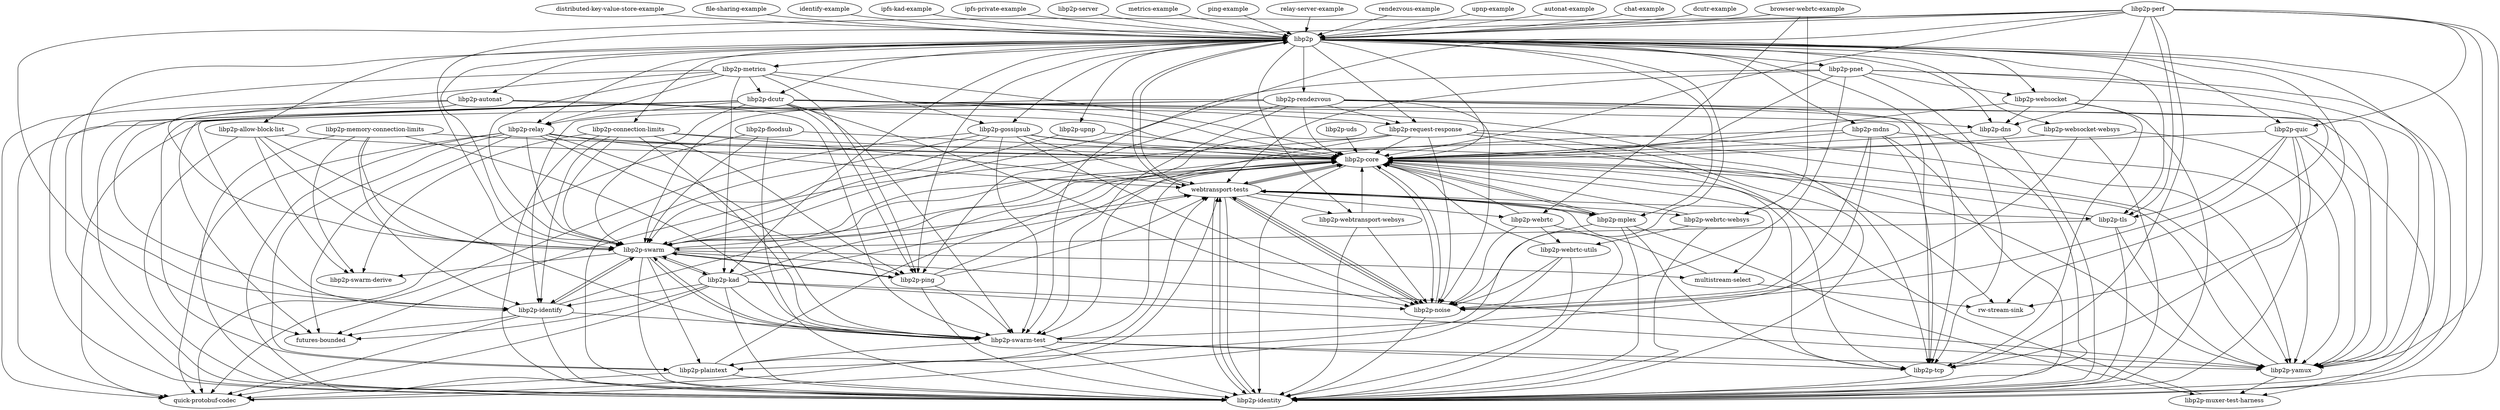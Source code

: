 // Dependency Graph of This Crate
digraph "dependency-graph" {
	"autonat-example@0.1.0" [label="autonat-example"]
	"browser-webrtc-example@0.1.0" [label="browser-webrtc-example"]
	"chat-example@0.1.0" [label="chat-example"]
	"dcutr-example@0.1.0" [label="dcutr-example"]
	"distributed-key-value-store-example@0.1.0" [label="distributed-key-value-store-example"]
	"file-sharing-example@0.1.0" [label="file-sharing-example"]
	"0.2.3" [label="futures-bounded"]
	"0.1.0" [label="hole-punching-tests"]
	"identify-example@0.1.0" [label="identify-example"]
	"0.1.0" [label="interop-tests"]
	"ipfs-kad-example@0.1.0" [label="ipfs-kad-example"]
	"ipfs-private-example@0.1.0" [label="ipfs-private-example"]
	"0.1.0" [label=keygen]
	"0.53.2" [label=libp2p]
	"libp2p-allow-block-list@0.3.0" [label="libp2p-allow-block-list"]
	"libp2p-autonat@0.12.0" [label="libp2p-autonat"]
	"libp2p-connection-limits@0.3.1" [label="libp2p-connection-limits"]
	"libp2p-core@0.41.2" [label="libp2p-core"]
	"libp2p-dcutr@0.11.0" [label="libp2p-dcutr"]
	"libp2p-dns@0.41.1" [label="libp2p-dns"]
	"libp2p-floodsub@0.44.0" [label="libp2p-floodsub"]
	"libp2p-gossipsub@0.46.1" [label="libp2p-gossipsub"]
	"libp2p-identify@0.44.1" [label="libp2p-identify"]
	"libp2p-identity@0.2.8" [label="libp2p-identity"]
	"libp2p-kad@0.45.3" [label="libp2p-kad"]
	"libp2p-mdns@0.45.1" [label="libp2p-mdns"]
	"libp2p-memory-connection-limits@0.2.0" [label="libp2p-memory-connection-limits"]
	"libp2p-metrics@0.14.1" [label="libp2p-metrics"]
	"libp2p-mplex@0.41.0" [label="libp2p-mplex"]
	"libp2p-muxer-test-harness@0.1.0" [label="libp2p-muxer-test-harness"]
	"libp2p-noise@0.44.0" [label="libp2p-noise"]
	"libp2p-perf@0.3.0" [label="libp2p-perf"]
	"libp2p-ping@0.44.0" [label="libp2p-ping"]
	"libp2p-plaintext@0.41.0" [label="libp2p-plaintext"]
	"libp2p-pnet@0.24.0" [label="libp2p-pnet"]
	"libp2p-quic@0.10.2" [label="libp2p-quic"]
	"libp2p-relay@0.17.1" [label="libp2p-relay"]
	"libp2p-rendezvous@0.14.0" [label="libp2p-rendezvous"]
	"libp2p-request-response@0.26.1" [label="libp2p-request-response"]
	"libp2p-server@0.12.5" [label="libp2p-server"]
	"libp2p-swarm@0.44.1" [label="libp2p-swarm"]
	"libp2p-swarm-derive@0.34.1" [label="libp2p-swarm-derive"]
	"libp2p-swarm-test@0.3.0" [label="libp2p-swarm-test"]
	"libp2p-tcp@0.41.0" [label="libp2p-tcp"]
	"libp2p-tls@0.3.0" [label="libp2p-tls"]
	"libp2p-uds@0.40.0" [label="libp2p-uds"]
	"libp2p-upnp@0.2.0" [label="libp2p-upnp"]
	"libp2p-webrtc@0.7.0-alpha" [label="libp2p-webrtc"]
	"libp2p-webrtc-utils@0.2.0" [label="libp2p-webrtc-utils"]
	"libp2p-webrtc-websys@0.3.0-alpha" [label="libp2p-webrtc-websys"]
	"libp2p-websocket@0.43.0" [label="libp2p-websocket"]
	"libp2p-websocket-websys@0.3.1" [label="libp2p-websocket-websys"]
	"libp2p-webtransport-websys@0.2.0" [label="libp2p-webtransport-websys"]
	"libp2p-yamux@0.45.1" [label="libp2p-yamux"]
	"metrics-example@0.1.0" [label="metrics-example"]
	"0.13.0" [label="multistream-select"]
	"ping-example@0.1.0" [label="ping-example"]
	"0.3.1" [label="quick-protobuf-codec"]
	"0.1.0" [label="quickcheck-ext"]
	"relay-server-example@0.1.0" [label="relay-server-example"]
	"rendezvous-example@0.1.0" [label="rendezvous-example"]
	"0.4.0" [label="rw-stream-sink"]
	"upnp-example@0.1.0" [label="upnp-example"]
	"0.1.0" [label="webtransport-tests"]
	"autonat-example@0.1.0" -> "0.53.2"
	"browser-webrtc-example@0.1.0" -> "0.53.2"
	"browser-webrtc-example@0.1.0" -> "libp2p-webrtc@0.7.0-alpha"
	"browser-webrtc-example@0.1.0" -> "libp2p-webrtc-websys@0.3.0-alpha"
	"chat-example@0.1.0" -> "0.53.2"
	"dcutr-example@0.1.0" -> "0.53.2"
	"distributed-key-value-store-example@0.1.0" -> "0.53.2"
	"file-sharing-example@0.1.0" -> "0.53.2"
	"0.1.0" -> "0.53.2"
	"identify-example@0.1.0" -> "0.53.2"
	"0.1.0" -> "0.53.2"
	"0.1.0" -> "libp2p-mplex@0.41.0"
	"0.1.0" -> "libp2p-noise@0.44.0"
	"0.1.0" -> "libp2p-tls@0.3.0"
	"0.1.0" -> "libp2p-webrtc@0.7.0-alpha"
	"0.1.0" -> "libp2p-webrtc-websys@0.3.0-alpha"
	"ipfs-kad-example@0.1.0" -> "0.53.2"
	"ipfs-private-example@0.1.0" -> "0.53.2"
	"0.1.0" -> "libp2p-core@0.41.2"
	"0.1.0" -> "libp2p-identity@0.2.8"
	"0.53.2" -> "libp2p-allow-block-list@0.3.0"
	"0.53.2" -> "libp2p-autonat@0.12.0"
	"0.53.2" -> "libp2p-connection-limits@0.3.1"
	"0.53.2" -> "libp2p-core@0.41.2"
	"0.53.2" -> "libp2p-dcutr@0.11.0"
	"0.53.2" -> "libp2p-dns@0.41.1"
	"0.53.2" -> "libp2p-gossipsub@0.46.1"
	"0.53.2" -> "libp2p-identify@0.44.1"
	"0.53.2" -> "libp2p-identity@0.2.8"
	"0.53.2" -> "libp2p-kad@0.45.3"
	"0.53.2" -> "libp2p-mdns@0.45.1"
	"0.53.2" -> "libp2p-metrics@0.14.1"
	"0.53.2" -> "libp2p-mplex@0.41.0"
	"0.53.2" -> "libp2p-noise@0.44.0"
	"0.53.2" -> "libp2p-ping@0.44.0"
	"0.53.2" -> "libp2p-pnet@0.24.0"
	"0.53.2" -> "libp2p-quic@0.10.2"
	"0.53.2" -> "libp2p-relay@0.17.1"
	"0.53.2" -> "libp2p-rendezvous@0.14.0"
	"0.53.2" -> "libp2p-request-response@0.26.1"
	"0.53.2" -> "libp2p-swarm@0.44.1"
	"0.53.2" -> "libp2p-tcp@0.41.0"
	"0.53.2" -> "libp2p-tls@0.3.0"
	"0.53.2" -> "libp2p-upnp@0.2.0"
	"0.53.2" -> "libp2p-websocket@0.43.0"
	"0.53.2" -> "libp2p-websocket-websys@0.3.1"
	"0.53.2" -> "libp2p-webtransport-websys@0.2.0"
	"0.53.2" -> "libp2p-yamux@0.45.1"
	"0.53.2" -> "0.4.0"
	"libp2p-allow-block-list@0.3.0" -> "libp2p-core@0.41.2"
	"libp2p-allow-block-list@0.3.0" -> "libp2p-identity@0.2.8"
	"libp2p-allow-block-list@0.3.0" -> "libp2p-swarm@0.44.1"
	"libp2p-allow-block-list@0.3.0" -> "libp2p-swarm-derive@0.34.1"
	"libp2p-allow-block-list@0.3.0" -> "libp2p-swarm-test@0.3.0"
	"libp2p-autonat@0.12.0" -> "libp2p-core@0.41.2"
	"libp2p-autonat@0.12.0" -> "libp2p-identity@0.2.8"
	"libp2p-autonat@0.12.0" -> "libp2p-request-response@0.26.1"
	"libp2p-autonat@0.12.0" -> "libp2p-swarm@0.44.1"
	"libp2p-autonat@0.12.0" -> "libp2p-swarm-test@0.3.0"
	"libp2p-autonat@0.12.0" -> "0.3.1"
	"libp2p-connection-limits@0.3.1" -> "libp2p-core@0.41.2"
	"libp2p-connection-limits@0.3.1" -> "libp2p-identify@0.44.1"
	"libp2p-connection-limits@0.3.1" -> "libp2p-identity@0.2.8"
	"libp2p-connection-limits@0.3.1" -> "libp2p-ping@0.44.0"
	"libp2p-connection-limits@0.3.1" -> "libp2p-swarm@0.44.1"
	"libp2p-connection-limits@0.3.1" -> "libp2p-swarm-derive@0.34.1"
	"libp2p-connection-limits@0.3.1" -> "libp2p-swarm-test@0.3.0"
	"libp2p-connection-limits@0.3.1" -> "0.1.0"
	"libp2p-core@0.41.2" -> "libp2p-identity@0.2.8"
	"libp2p-core@0.41.2" -> "libp2p-mplex@0.41.0"
	"libp2p-core@0.41.2" -> "libp2p-noise@0.44.0"
	"libp2p-core@0.41.2" -> "0.13.0"
	"libp2p-core@0.41.2" -> "0.1.0"
	"libp2p-core@0.41.2" -> "0.4.0"
	"libp2p-dcutr@0.11.0" -> "0.2.3"
	"libp2p-dcutr@0.11.0" -> "libp2p-core@0.41.2"
	"libp2p-dcutr@0.11.0" -> "libp2p-dns@0.41.1"
	"libp2p-dcutr@0.11.0" -> "libp2p-identify@0.44.1"
	"libp2p-dcutr@0.11.0" -> "libp2p-identity@0.2.8"
	"libp2p-dcutr@0.11.0" -> "libp2p-noise@0.44.0"
	"libp2p-dcutr@0.11.0" -> "libp2p-ping@0.44.0"
	"libp2p-dcutr@0.11.0" -> "libp2p-plaintext@0.41.0"
	"libp2p-dcutr@0.11.0" -> "libp2p-relay@0.17.1"
	"libp2p-dcutr@0.11.0" -> "libp2p-swarm@0.44.1"
	"libp2p-dcutr@0.11.0" -> "libp2p-swarm-test@0.3.0"
	"libp2p-dcutr@0.11.0" -> "libp2p-tcp@0.41.0"
	"libp2p-dcutr@0.11.0" -> "libp2p-yamux@0.45.1"
	"libp2p-dcutr@0.11.0" -> "0.3.1"
	"libp2p-dns@0.41.1" -> "libp2p-core@0.41.2"
	"libp2p-dns@0.41.1" -> "libp2p-identity@0.2.8"
	"libp2p-floodsub@0.44.0" -> "libp2p-core@0.41.2"
	"libp2p-floodsub@0.44.0" -> "libp2p-identity@0.2.8"
	"libp2p-floodsub@0.44.0" -> "libp2p-swarm@0.44.1"
	"libp2p-floodsub@0.44.0" -> "0.3.1"
	"libp2p-gossipsub@0.46.1" -> "libp2p-core@0.41.2"
	"libp2p-gossipsub@0.46.1" -> "libp2p-identity@0.2.8"
	"libp2p-gossipsub@0.46.1" -> "libp2p-noise@0.44.0"
	"libp2p-gossipsub@0.46.1" -> "libp2p-swarm@0.44.1"
	"libp2p-gossipsub@0.46.1" -> "libp2p-swarm-test@0.3.0"
	"libp2p-gossipsub@0.46.1" -> "libp2p-yamux@0.45.1"
	"libp2p-gossipsub@0.46.1" -> "0.3.1"
	"libp2p-gossipsub@0.46.1" -> "0.1.0"
	"libp2p-identify@0.44.1" -> "0.2.3"
	"libp2p-identify@0.44.1" -> "libp2p-core@0.41.2"
	"libp2p-identify@0.44.1" -> "libp2p-identity@0.2.8"
	"libp2p-identify@0.44.1" -> "libp2p-swarm@0.44.1"
	"libp2p-identify@0.44.1" -> "libp2p-swarm-test@0.3.0"
	"libp2p-identify@0.44.1" -> "0.3.1"
	"libp2p-identity@0.2.8" -> "0.1.0"
	"libp2p-kad@0.45.3" -> "0.2.3"
	"libp2p-kad@0.45.3" -> "libp2p-core@0.41.2"
	"libp2p-kad@0.45.3" -> "libp2p-identify@0.44.1"
	"libp2p-kad@0.45.3" -> "libp2p-identity@0.2.8"
	"libp2p-kad@0.45.3" -> "libp2p-noise@0.44.0"
	"libp2p-kad@0.45.3" -> "libp2p-swarm@0.44.1"
	"libp2p-kad@0.45.3" -> "libp2p-swarm-test@0.3.0"
	"libp2p-kad@0.45.3" -> "libp2p-yamux@0.45.1"
	"libp2p-kad@0.45.3" -> "0.3.1"
	"libp2p-kad@0.45.3" -> "0.1.0"
	"libp2p-mdns@0.45.1" -> "libp2p-core@0.41.2"
	"libp2p-mdns@0.45.1" -> "libp2p-identity@0.2.8"
	"libp2p-mdns@0.45.1" -> "libp2p-noise@0.44.0"
	"libp2p-mdns@0.45.1" -> "libp2p-swarm@0.44.1"
	"libp2p-mdns@0.45.1" -> "libp2p-swarm-test@0.3.0"
	"libp2p-mdns@0.45.1" -> "libp2p-tcp@0.41.0"
	"libp2p-mdns@0.45.1" -> "libp2p-yamux@0.45.1"
	"libp2p-memory-connection-limits@0.2.0" -> "libp2p-core@0.41.2"
	"libp2p-memory-connection-limits@0.2.0" -> "libp2p-identify@0.44.1"
	"libp2p-memory-connection-limits@0.2.0" -> "libp2p-identity@0.2.8"
	"libp2p-memory-connection-limits@0.2.0" -> "libp2p-swarm@0.44.1"
	"libp2p-memory-connection-limits@0.2.0" -> "libp2p-swarm-derive@0.34.1"
	"libp2p-memory-connection-limits@0.2.0" -> "libp2p-swarm-test@0.3.0"
	"libp2p-metrics@0.14.1" -> "libp2p-core@0.41.2"
	"libp2p-metrics@0.14.1" -> "libp2p-dcutr@0.11.0"
	"libp2p-metrics@0.14.1" -> "libp2p-gossipsub@0.46.1"
	"libp2p-metrics@0.14.1" -> "libp2p-identify@0.44.1"
	"libp2p-metrics@0.14.1" -> "libp2p-identity@0.2.8"
	"libp2p-metrics@0.14.1" -> "libp2p-kad@0.45.3"
	"libp2p-metrics@0.14.1" -> "libp2p-ping@0.44.0"
	"libp2p-metrics@0.14.1" -> "libp2p-relay@0.17.1"
	"libp2p-metrics@0.14.1" -> "libp2p-swarm@0.44.1"
	"libp2p-mplex@0.41.0" -> "libp2p-core@0.41.2"
	"libp2p-mplex@0.41.0" -> "libp2p-identity@0.2.8"
	"libp2p-mplex@0.41.0" -> "libp2p-muxer-test-harness@0.1.0"
	"libp2p-mplex@0.41.0" -> "libp2p-plaintext@0.41.0"
	"libp2p-mplex@0.41.0" -> "libp2p-tcp@0.41.0"
	"libp2p-mplex@0.41.0" -> "0.1.0"
	"libp2p-muxer-test-harness@0.1.0" -> "libp2p-core@0.41.2"
	"libp2p-noise@0.44.0" -> "libp2p-core@0.41.2"
	"libp2p-noise@0.44.0" -> "libp2p-identity@0.2.8"
	"libp2p-noise@0.44.0" -> "0.1.0"
	"libp2p-perf@0.3.0" -> "0.2.3"
	"libp2p-perf@0.3.0" -> "0.53.2"
	"libp2p-perf@0.3.0" -> "libp2p-core@0.41.2"
	"libp2p-perf@0.3.0" -> "libp2p-dns@0.41.1"
	"libp2p-perf@0.3.0" -> "libp2p-identity@0.2.8"
	"libp2p-perf@0.3.0" -> "libp2p-quic@0.10.2"
	"libp2p-perf@0.3.0" -> "libp2p-swarm@0.44.1"
	"libp2p-perf@0.3.0" -> "libp2p-swarm-test@0.3.0"
	"libp2p-perf@0.3.0" -> "libp2p-tcp@0.41.0"
	"libp2p-perf@0.3.0" -> "libp2p-tls@0.3.0"
	"libp2p-perf@0.3.0" -> "libp2p-yamux@0.45.1"
	"libp2p-ping@0.44.0" -> "libp2p-core@0.41.2"
	"libp2p-ping@0.44.0" -> "libp2p-identity@0.2.8"
	"libp2p-ping@0.44.0" -> "libp2p-swarm@0.44.1"
	"libp2p-ping@0.44.0" -> "libp2p-swarm-test@0.3.0"
	"libp2p-ping@0.44.0" -> "0.1.0"
	"libp2p-plaintext@0.41.0" -> "libp2p-core@0.41.2"
	"libp2p-plaintext@0.41.0" -> "libp2p-identity@0.2.8"
	"libp2p-plaintext@0.41.0" -> "0.3.1"
	"libp2p-plaintext@0.41.0" -> "0.1.0"
	"libp2p-pnet@0.24.0" -> "libp2p-core@0.41.2"
	"libp2p-pnet@0.24.0" -> "libp2p-identity@0.2.8"
	"libp2p-pnet@0.24.0" -> "libp2p-noise@0.44.0"
	"libp2p-pnet@0.24.0" -> "libp2p-swarm@0.44.1"
	"libp2p-pnet@0.24.0" -> "libp2p-tcp@0.41.0"
	"libp2p-pnet@0.24.0" -> "libp2p-websocket@0.43.0"
	"libp2p-pnet@0.24.0" -> "libp2p-yamux@0.45.1"
	"libp2p-pnet@0.24.0" -> "0.1.0"
	"libp2p-quic@0.10.2" -> "libp2p-core@0.41.2"
	"libp2p-quic@0.10.2" -> "libp2p-identity@0.2.8"
	"libp2p-quic@0.10.2" -> "libp2p-muxer-test-harness@0.1.0"
	"libp2p-quic@0.10.2" -> "libp2p-noise@0.44.0"
	"libp2p-quic@0.10.2" -> "libp2p-tcp@0.41.0"
	"libp2p-quic@0.10.2" -> "libp2p-tls@0.3.0"
	"libp2p-quic@0.10.2" -> "libp2p-yamux@0.45.1"
	"libp2p-relay@0.17.1" -> "0.2.3"
	"libp2p-relay@0.17.1" -> "libp2p-core@0.41.2"
	"libp2p-relay@0.17.1" -> "libp2p-identity@0.2.8"
	"libp2p-relay@0.17.1" -> "libp2p-ping@0.44.0"
	"libp2p-relay@0.17.1" -> "libp2p-plaintext@0.41.0"
	"libp2p-relay@0.17.1" -> "libp2p-swarm@0.44.1"
	"libp2p-relay@0.17.1" -> "libp2p-swarm-test@0.3.0"
	"libp2p-relay@0.17.1" -> "libp2p-yamux@0.45.1"
	"libp2p-relay@0.17.1" -> "0.3.1"
	"libp2p-relay@0.17.1" -> "0.1.0"
	"libp2p-rendezvous@0.14.0" -> "libp2p-core@0.41.2"
	"libp2p-rendezvous@0.14.0" -> "libp2p-identify@0.44.1"
	"libp2p-rendezvous@0.14.0" -> "libp2p-identity@0.2.8"
	"libp2p-rendezvous@0.14.0" -> "libp2p-noise@0.44.0"
	"libp2p-rendezvous@0.14.0" -> "libp2p-ping@0.44.0"
	"libp2p-rendezvous@0.14.0" -> "libp2p-request-response@0.26.1"
	"libp2p-rendezvous@0.14.0" -> "libp2p-swarm@0.44.1"
	"libp2p-rendezvous@0.14.0" -> "libp2p-swarm-test@0.3.0"
	"libp2p-rendezvous@0.14.0" -> "libp2p-tcp@0.41.0"
	"libp2p-rendezvous@0.14.0" -> "libp2p-yamux@0.45.1"
	"libp2p-rendezvous@0.14.0" -> "0.3.1"
	"libp2p-request-response@0.26.1" -> "0.2.3"
	"libp2p-request-response@0.26.1" -> "libp2p-core@0.41.2"
	"libp2p-request-response@0.26.1" -> "libp2p-identity@0.2.8"
	"libp2p-request-response@0.26.1" -> "libp2p-noise@0.44.0"
	"libp2p-request-response@0.26.1" -> "libp2p-swarm@0.44.1"
	"libp2p-request-response@0.26.1" -> "libp2p-swarm-test@0.3.0"
	"libp2p-request-response@0.26.1" -> "libp2p-tcp@0.41.0"
	"libp2p-request-response@0.26.1" -> "libp2p-yamux@0.45.1"
	"libp2p-server@0.12.5" -> "0.53.2"
	"libp2p-swarm@0.44.1" -> "libp2p-core@0.41.2"
	"libp2p-swarm@0.44.1" -> "libp2p-identify@0.44.1"
	"libp2p-swarm@0.44.1" -> "libp2p-identity@0.2.8"
	"libp2p-swarm@0.44.1" -> "libp2p-kad@0.45.3"
	"libp2p-swarm@0.44.1" -> "libp2p-ping@0.44.0"
	"libp2p-swarm@0.44.1" -> "libp2p-plaintext@0.41.0"
	"libp2p-swarm@0.44.1" -> "libp2p-swarm-derive@0.34.1"
	"libp2p-swarm@0.44.1" -> "libp2p-swarm-test@0.3.0"
	"libp2p-swarm@0.44.1" -> "libp2p-yamux@0.45.1"
	"libp2p-swarm@0.44.1" -> "0.13.0"
	"libp2p-swarm@0.44.1" -> "0.1.0"
	"libp2p-swarm-test@0.3.0" -> "libp2p-core@0.41.2"
	"libp2p-swarm-test@0.3.0" -> "libp2p-identity@0.2.8"
	"libp2p-swarm-test@0.3.0" -> "libp2p-plaintext@0.41.0"
	"libp2p-swarm-test@0.3.0" -> "libp2p-swarm@0.44.1"
	"libp2p-swarm-test@0.3.0" -> "libp2p-tcp@0.41.0"
	"libp2p-swarm-test@0.3.0" -> "libp2p-yamux@0.45.1"
	"libp2p-tcp@0.41.0" -> "libp2p-core@0.41.2"
	"libp2p-tcp@0.41.0" -> "libp2p-identity@0.2.8"
	"libp2p-tls@0.3.0" -> "libp2p-core@0.41.2"
	"libp2p-tls@0.3.0" -> "libp2p-identity@0.2.8"
	"libp2p-tls@0.3.0" -> "libp2p-swarm@0.44.1"
	"libp2p-tls@0.3.0" -> "libp2p-yamux@0.45.1"
	"libp2p-uds@0.40.0" -> "libp2p-core@0.41.2"
	"libp2p-upnp@0.2.0" -> "libp2p-core@0.41.2"
	"libp2p-upnp@0.2.0" -> "libp2p-swarm@0.44.1"
	"libp2p-webrtc@0.7.0-alpha" -> "libp2p-core@0.41.2"
	"libp2p-webrtc@0.7.0-alpha" -> "libp2p-identity@0.2.8"
	"libp2p-webrtc@0.7.0-alpha" -> "libp2p-noise@0.44.0"
	"libp2p-webrtc@0.7.0-alpha" -> "libp2p-webrtc-utils@0.2.0"
	"libp2p-webrtc-utils@0.2.0" -> "libp2p-core@0.41.2"
	"libp2p-webrtc-utils@0.2.0" -> "libp2p-identity@0.2.8"
	"libp2p-webrtc-utils@0.2.0" -> "libp2p-noise@0.44.0"
	"libp2p-webrtc-utils@0.2.0" -> "0.3.1"
	"libp2p-webrtc-websys@0.3.0-alpha" -> "libp2p-core@0.41.2"
	"libp2p-webrtc-websys@0.3.0-alpha" -> "libp2p-identity@0.2.8"
	"libp2p-webrtc-websys@0.3.0-alpha" -> "libp2p-webrtc-utils@0.2.0"
	"libp2p-websocket@0.43.0" -> "libp2p-core@0.41.2"
	"libp2p-websocket@0.43.0" -> "libp2p-dns@0.41.1"
	"libp2p-websocket@0.43.0" -> "libp2p-identity@0.2.8"
	"libp2p-websocket@0.43.0" -> "libp2p-tcp@0.41.0"
	"libp2p-websocket@0.43.0" -> "0.4.0"
	"libp2p-websocket-websys@0.3.1" -> "libp2p-core@0.41.2"
	"libp2p-websocket-websys@0.3.1" -> "libp2p-identity@0.2.8"
	"libp2p-websocket-websys@0.3.1" -> "libp2p-noise@0.44.0"
	"libp2p-websocket-websys@0.3.1" -> "libp2p-yamux@0.45.1"
	"libp2p-webtransport-websys@0.2.0" -> "libp2p-core@0.41.2"
	"libp2p-webtransport-websys@0.2.0" -> "libp2p-identity@0.2.8"
	"libp2p-webtransport-websys@0.2.0" -> "libp2p-noise@0.44.0"
	"libp2p-yamux@0.45.1" -> "libp2p-core@0.41.2"
	"libp2p-yamux@0.45.1" -> "libp2p-muxer-test-harness@0.1.0"
	"metrics-example@0.1.0" -> "0.53.2"
	"0.13.0" -> "0.1.0"
	"0.13.0" -> "0.4.0"
	"ping-example@0.1.0" -> "0.53.2"
	"0.3.1" -> "0.1.0"
	"relay-server-example@0.1.0" -> "0.53.2"
	"rendezvous-example@0.1.0" -> "0.53.2"
	"upnp-example@0.1.0" -> "0.53.2"
	"0.1.0" -> "libp2p-core@0.41.2"
	"0.1.0" -> "libp2p-identity@0.2.8"
	"0.1.0" -> "libp2p-noise@0.44.0"
	"0.1.0" -> "libp2p-webtransport-websys@0.2.0"
}
